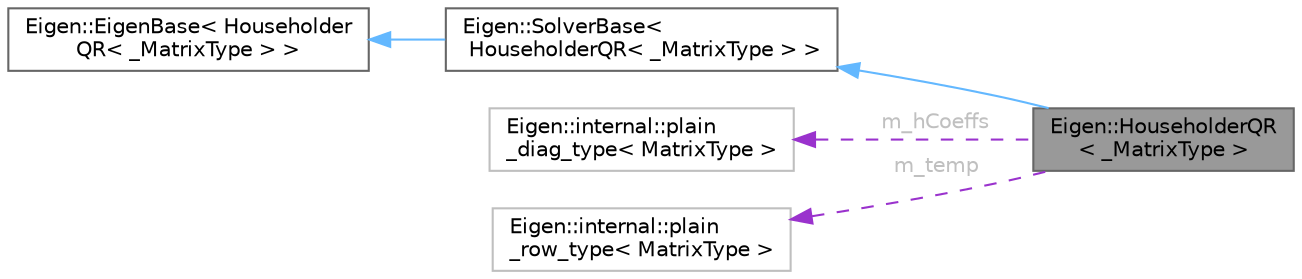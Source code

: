 digraph "Eigen::HouseholderQR&lt; _MatrixType &gt;"
{
 // LATEX_PDF_SIZE
  bgcolor="transparent";
  edge [fontname=Helvetica,fontsize=10,labelfontname=Helvetica,labelfontsize=10];
  node [fontname=Helvetica,fontsize=10,shape=box,height=0.2,width=0.4];
  rankdir="LR";
  Node1 [id="Node000001",label="Eigen::HouseholderQR\l\< _MatrixType \>",height=0.2,width=0.4,color="gray40", fillcolor="grey60", style="filled", fontcolor="black",tooltip="Householder QR decomposition of a matrix."];
  Node2 -> Node1 [id="edge5_Node000001_Node000002",dir="back",color="steelblue1",style="solid",tooltip=" "];
  Node2 [id="Node000002",label="Eigen::SolverBase\<\l HouseholderQR\< _MatrixType \> \>",height=0.2,width=0.4,color="gray40", fillcolor="white", style="filled",URL="$classEigen_1_1SolverBase.html",tooltip=" "];
  Node3 -> Node2 [id="edge6_Node000002_Node000003",dir="back",color="steelblue1",style="solid",tooltip=" "];
  Node3 [id="Node000003",label="Eigen::EigenBase\< Householder\lQR\< _MatrixType \> \>",height=0.2,width=0.4,color="gray40", fillcolor="white", style="filled",URL="$structEigen_1_1EigenBase.html",tooltip=" "];
  Node4 -> Node1 [id="edge7_Node000001_Node000004",dir="back",color="darkorchid3",style="dashed",tooltip=" ",label=<<TABLE CELLBORDER="0" BORDER="0"><TR><TD VALIGN="top" ALIGN="LEFT" CELLPADDING="1" CELLSPACING="0">m_hCoeffs</TD></TR>
</TABLE>> ,fontcolor="grey" ];
  Node4 [id="Node000004",label="Eigen::internal::plain\l_diag_type\< MatrixType \>",height=0.2,width=0.4,color="grey75", fillcolor="white", style="filled",URL="$structEigen_1_1internal_1_1plain__diag__type.html",tooltip=" "];
  Node5 -> Node1 [id="edge8_Node000001_Node000005",dir="back",color="darkorchid3",style="dashed",tooltip=" ",label=<<TABLE CELLBORDER="0" BORDER="0"><TR><TD VALIGN="top" ALIGN="LEFT" CELLPADDING="1" CELLSPACING="0">m_temp</TD></TR>
</TABLE>> ,fontcolor="grey" ];
  Node5 [id="Node000005",label="Eigen::internal::plain\l_row_type\< MatrixType \>",height=0.2,width=0.4,color="grey75", fillcolor="white", style="filled",URL="$structEigen_1_1internal_1_1plain__row__type.html",tooltip=" "];
}
